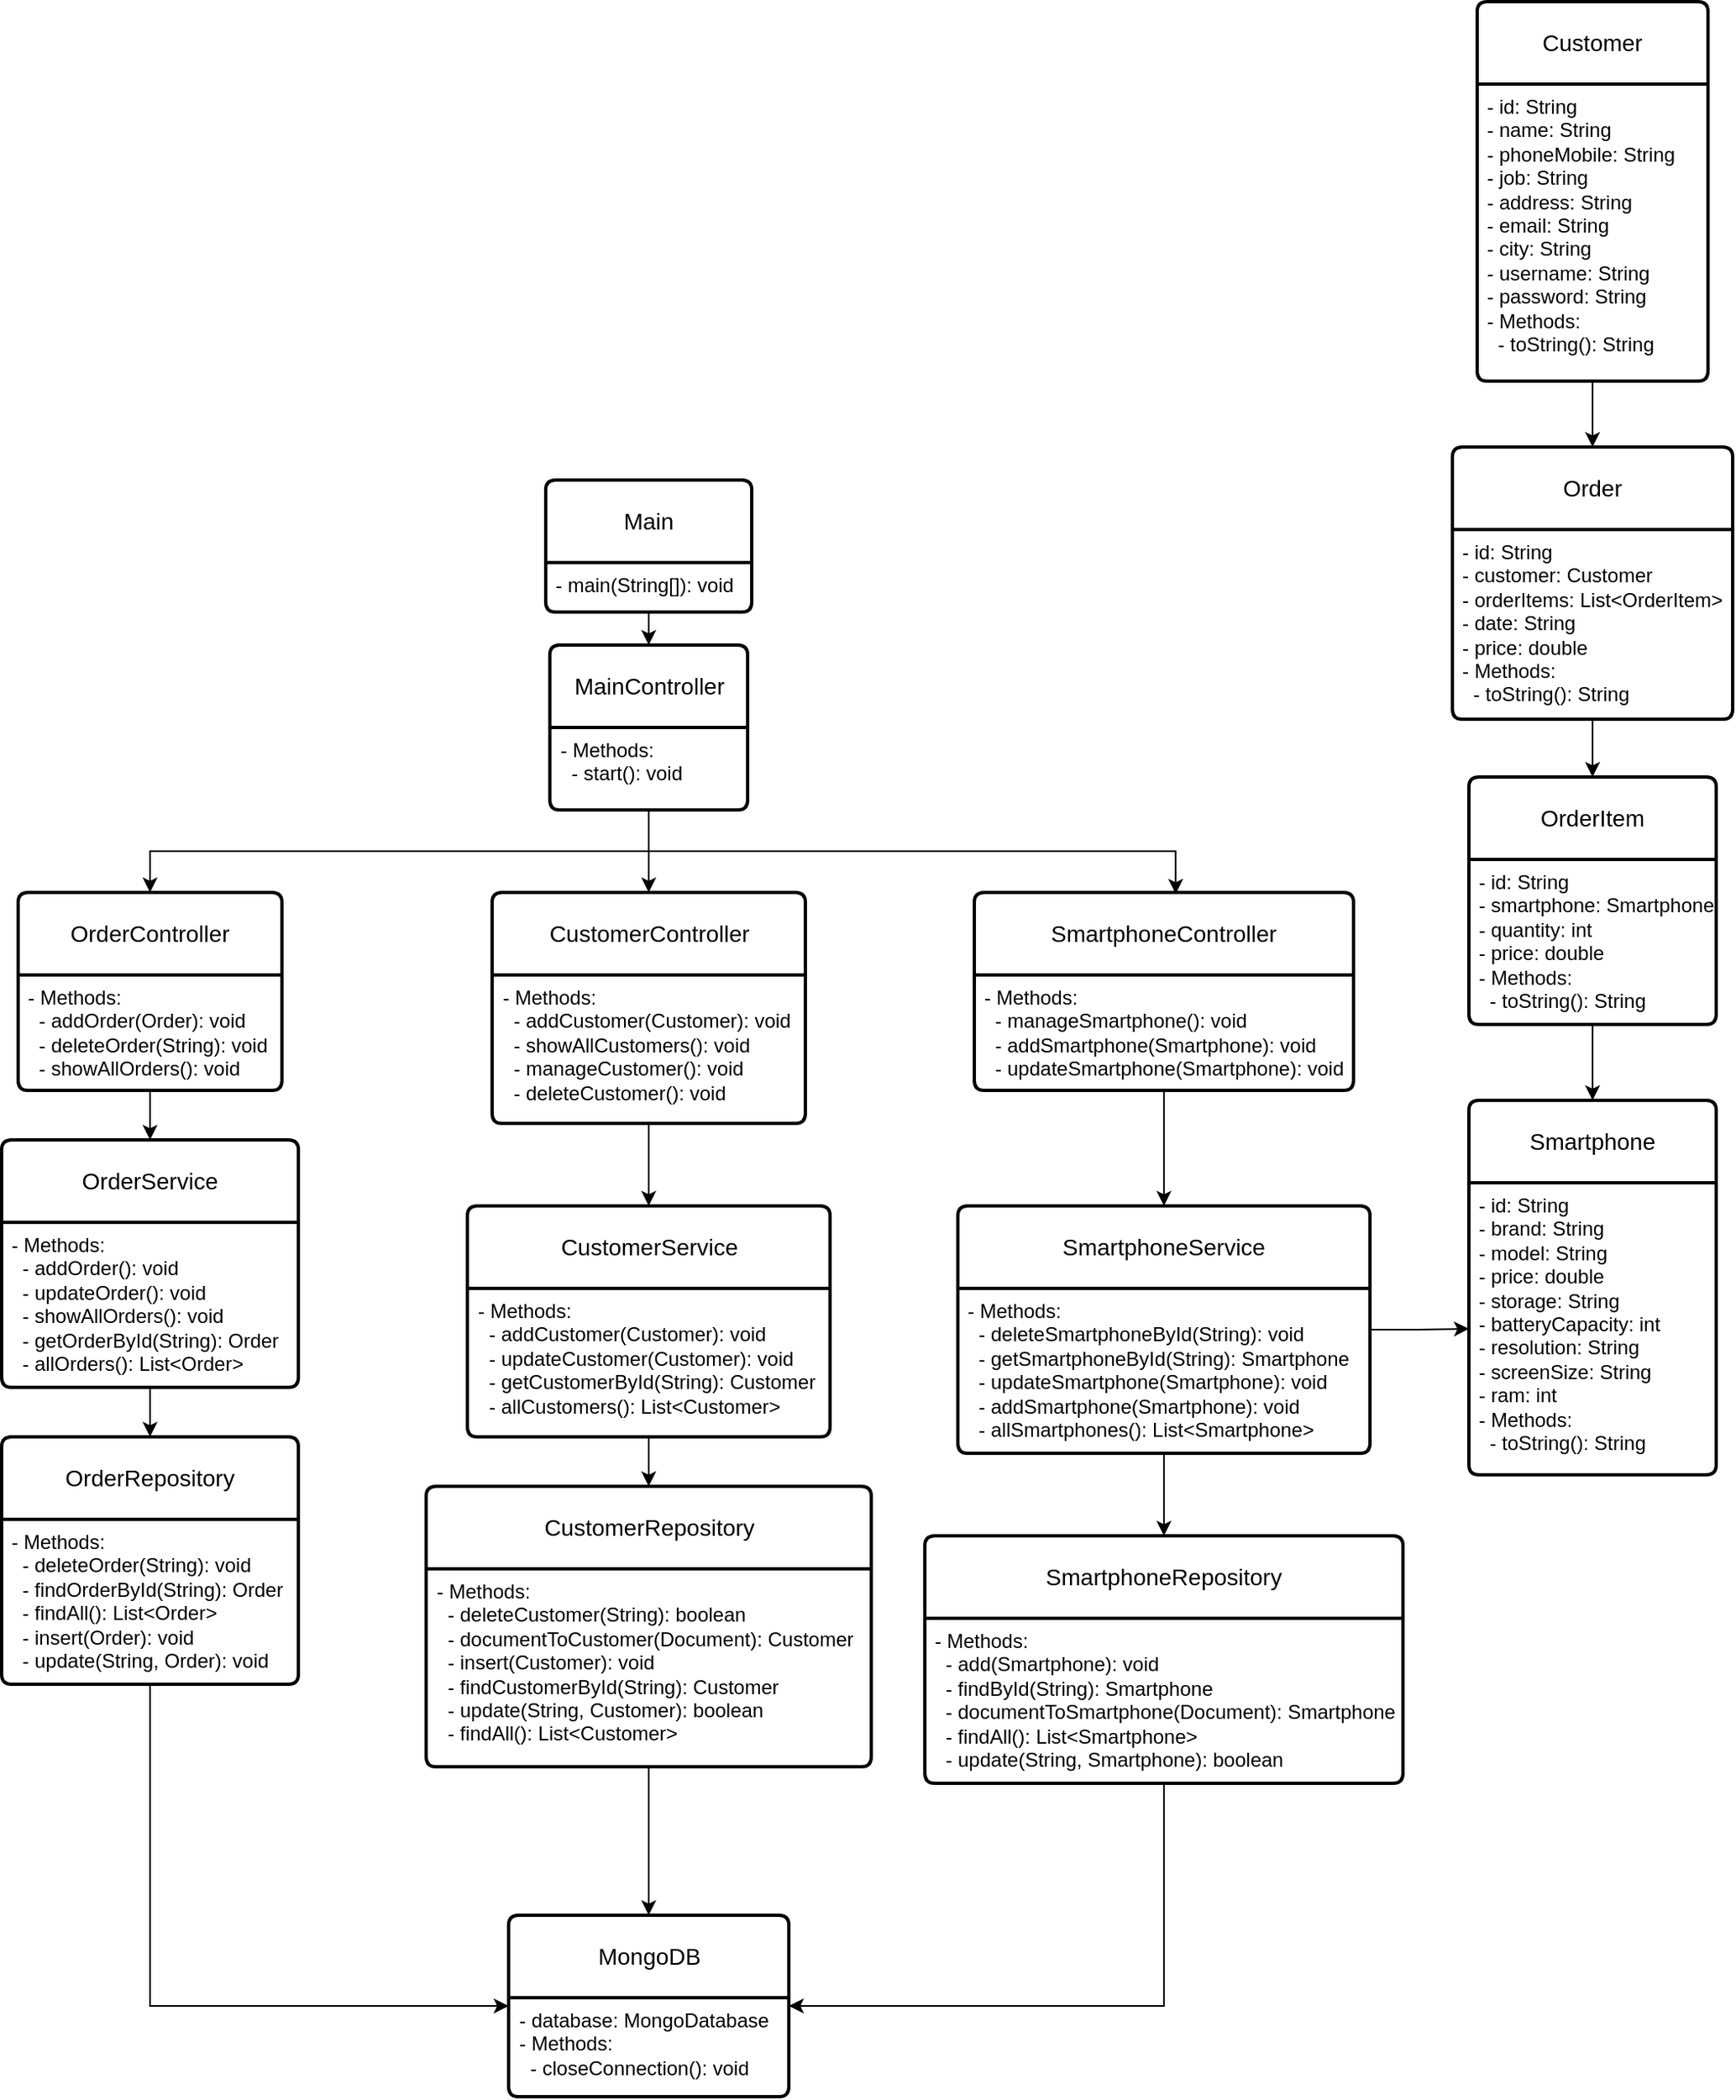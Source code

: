 <mxfile version="26.0.11">
  <diagram name="Page-1" id="pRMen_kfYpo-IQk9Pl99">
    <mxGraphModel dx="2430" dy="2493" grid="1" gridSize="10" guides="1" tooltips="1" connect="1" arrows="1" fold="1" page="1" pageScale="1" pageWidth="850" pageHeight="1100" math="0" shadow="0">
      <root>
        <mxCell id="0" />
        <mxCell id="1" parent="0" />
        <mxCell id="O6OngiWErMgS7959sYpe-64" style="edgeStyle=orthogonalEdgeStyle;rounded=0;orthogonalLoop=1;jettySize=auto;html=1;exitX=0.5;exitY=1;exitDx=0;exitDy=0;" edge="1" parent="1" source="O6OngiWErMgS7959sYpe-24" target="O6OngiWErMgS7959sYpe-59">
          <mxGeometry relative="1" as="geometry" />
        </mxCell>
        <mxCell id="O6OngiWErMgS7959sYpe-24" value="&lt;span data-teams=&quot;true&quot;&gt;Main&lt;br&gt;&lt;/span&gt;" style="swimlane;childLayout=stackLayout;horizontal=1;startSize=50;horizontalStack=0;rounded=1;fontSize=14;fontStyle=0;strokeWidth=2;resizeParent=0;resizeLast=1;shadow=0;dashed=0;align=center;arcSize=4;whiteSpace=wrap;html=1;" vertex="1" parent="1">
          <mxGeometry x="200" y="-190" width="125" height="80" as="geometry" />
        </mxCell>
        <mxCell id="O6OngiWErMgS7959sYpe-25" value="&lt;span data-teams=&quot;true&quot;&gt;- main(String[]): void&lt;/span&gt;" style="align=left;strokeColor=none;fillColor=none;spacingLeft=4;fontSize=12;verticalAlign=top;resizable=0;rotatable=0;part=1;html=1;" vertex="1" parent="O6OngiWErMgS7959sYpe-24">
          <mxGeometry y="50" width="125" height="30" as="geometry" />
        </mxCell>
        <mxCell id="O6OngiWErMgS7959sYpe-26" value="&lt;span data-teams=&quot;true&quot;&gt;Customer&lt;/span&gt;" style="swimlane;childLayout=stackLayout;horizontal=1;startSize=50;horizontalStack=0;rounded=1;fontSize=14;fontStyle=0;strokeWidth=2;resizeParent=0;resizeLast=1;shadow=0;dashed=0;align=center;arcSize=4;whiteSpace=wrap;html=1;" vertex="1" parent="1">
          <mxGeometry x="765" y="-480" width="140" height="230" as="geometry" />
        </mxCell>
        <mxCell id="O6OngiWErMgS7959sYpe-27" value="- id: String&lt;br&gt;- name: String&lt;br&gt;- phoneMobile: String&lt;br&gt;- job: String&lt;br&gt;- address: String&lt;br&gt;- email: String&lt;br&gt;- city: String&lt;br&gt;- username: String&lt;br&gt;- password: String&lt;br&gt;- Methods:&lt;br&gt;&amp;nbsp; - toString(): String" style="align=left;strokeColor=none;fillColor=none;spacingLeft=4;fontSize=12;verticalAlign=top;resizable=0;rotatable=0;part=1;html=1;" vertex="1" parent="O6OngiWErMgS7959sYpe-26">
          <mxGeometry y="50" width="140" height="180" as="geometry" />
        </mxCell>
        <mxCell id="O6OngiWErMgS7959sYpe-28" value="Smartphone" style="swimlane;childLayout=stackLayout;horizontal=1;startSize=50;horizontalStack=0;rounded=1;fontSize=14;fontStyle=0;strokeWidth=2;resizeParent=0;resizeLast=1;shadow=0;dashed=0;align=center;arcSize=4;whiteSpace=wrap;html=1;" vertex="1" parent="1">
          <mxGeometry x="760" y="186" width="150" height="227" as="geometry" />
        </mxCell>
        <mxCell id="O6OngiWErMgS7959sYpe-29" value="- id: String&lt;br&gt;- brand: String&lt;br&gt;- model: String&lt;br&gt;- price: double&lt;br&gt;- storage: String&lt;br&gt;- batteryCapacity: int&lt;br&gt;- resolution: String&lt;br&gt;- screenSize: String&lt;br&gt;- ram: int&lt;br&gt;- Methods:&lt;br&gt;&amp;nbsp; - toString(): String" style="align=left;strokeColor=none;fillColor=none;spacingLeft=4;fontSize=12;verticalAlign=top;resizable=0;rotatable=0;part=1;html=1;" vertex="1" parent="O6OngiWErMgS7959sYpe-28">
          <mxGeometry y="50" width="150" height="177" as="geometry" />
        </mxCell>
        <mxCell id="O6OngiWErMgS7959sYpe-30" value="Order" style="swimlane;childLayout=stackLayout;horizontal=1;startSize=50;horizontalStack=0;rounded=1;fontSize=14;fontStyle=0;strokeWidth=2;resizeParent=0;resizeLast=1;shadow=0;dashed=0;align=center;arcSize=4;whiteSpace=wrap;html=1;" vertex="1" parent="1">
          <mxGeometry x="750" y="-210" width="170" height="165" as="geometry" />
        </mxCell>
        <mxCell id="O6OngiWErMgS7959sYpe-31" value="- id: String&lt;br&gt;- customer: Customer&lt;br&gt;- orderItems: List&amp;lt;OrderItem&amp;gt;&lt;br&gt;- date: String&lt;br&gt;- price: double&lt;br&gt;- Methods:&lt;br&gt;&amp;nbsp; - toString(): String" style="align=left;strokeColor=none;fillColor=none;spacingLeft=4;fontSize=12;verticalAlign=top;resizable=0;rotatable=0;part=1;html=1;" vertex="1" parent="O6OngiWErMgS7959sYpe-30">
          <mxGeometry y="50" width="170" height="115" as="geometry" />
        </mxCell>
        <mxCell id="O6OngiWErMgS7959sYpe-35" value="OrderService" style="swimlane;childLayout=stackLayout;horizontal=1;startSize=50;horizontalStack=0;rounded=1;fontSize=14;fontStyle=0;strokeWidth=2;resizeParent=0;resizeLast=1;shadow=0;dashed=0;align=center;arcSize=4;whiteSpace=wrap;html=1;" vertex="1" parent="1">
          <mxGeometry x="-130" y="210" width="180" height="150" as="geometry" />
        </mxCell>
        <mxCell id="O6OngiWErMgS7959sYpe-36" value="- Methods:&lt;br&gt;&amp;nbsp; - addOrder(): void&lt;br&gt;&amp;nbsp; - updateOrder(): void&lt;br&gt;&amp;nbsp; - showAllOrders(): void&lt;br&gt;&amp;nbsp; - getOrderById(String): Order&lt;br&gt;&amp;nbsp; - allOrders(): List&amp;lt;Order&amp;gt;" style="align=left;strokeColor=none;fillColor=none;spacingLeft=4;fontSize=12;verticalAlign=top;resizable=0;rotatable=0;part=1;html=1;" vertex="1" parent="O6OngiWErMgS7959sYpe-35">
          <mxGeometry y="50" width="180" height="100" as="geometry" />
        </mxCell>
        <mxCell id="O6OngiWErMgS7959sYpe-38" value="CustomerService" style="swimlane;childLayout=stackLayout;horizontal=1;startSize=50;horizontalStack=0;rounded=1;fontSize=14;fontStyle=0;strokeWidth=2;resizeParent=0;resizeLast=1;shadow=0;dashed=0;align=center;arcSize=4;whiteSpace=wrap;html=1;" vertex="1" parent="1">
          <mxGeometry x="152.5" y="250" width="220" height="140" as="geometry" />
        </mxCell>
        <mxCell id="O6OngiWErMgS7959sYpe-39" value="- Methods:&lt;br&gt;&amp;nbsp; - addCustomer(Customer): void&lt;br&gt;&amp;nbsp; - updateCustomer(Customer): void&lt;br&gt;&amp;nbsp; - getCustomerById(String): Customer&lt;br&gt;&amp;nbsp; - allCustomers(): List&amp;lt;Customer&amp;gt;" style="align=left;strokeColor=none;fillColor=none;spacingLeft=4;fontSize=12;verticalAlign=top;resizable=0;rotatable=0;part=1;html=1;" vertex="1" parent="O6OngiWErMgS7959sYpe-38">
          <mxGeometry y="50" width="220" height="90" as="geometry" />
        </mxCell>
        <mxCell id="O6OngiWErMgS7959sYpe-42" value="SmartphoneService" style="swimlane;childLayout=stackLayout;horizontal=1;startSize=50;horizontalStack=0;rounded=1;fontSize=14;fontStyle=0;strokeWidth=2;resizeParent=0;resizeLast=1;shadow=0;dashed=0;align=center;arcSize=4;whiteSpace=wrap;html=1;" vertex="1" parent="1">
          <mxGeometry x="450" y="250" width="250" height="150" as="geometry" />
        </mxCell>
        <mxCell id="O6OngiWErMgS7959sYpe-43" value="- Methods:&lt;br&gt;&amp;nbsp; - deleteSmartphoneById(String): void&lt;br&gt;&amp;nbsp; - getSmartphoneById(String): Smartphone&lt;br&gt;&amp;nbsp; - updateSmartphone(Smartphone): void&lt;br&gt;&amp;nbsp; - addSmartphone(Smartphone): void&lt;br&gt;&amp;nbsp; - allSmartphones(): List&amp;lt;Smartphone&amp;gt;" style="align=left;strokeColor=none;fillColor=none;spacingLeft=4;fontSize=12;verticalAlign=top;resizable=0;rotatable=0;part=1;html=1;" vertex="1" parent="O6OngiWErMgS7959sYpe-42">
          <mxGeometry y="50" width="250" height="100" as="geometry" />
        </mxCell>
        <mxCell id="O6OngiWErMgS7959sYpe-44" value="OrderController" style="swimlane;childLayout=stackLayout;horizontal=1;startSize=50;horizontalStack=0;rounded=1;fontSize=14;fontStyle=0;strokeWidth=2;resizeParent=0;resizeLast=1;shadow=0;dashed=0;align=center;arcSize=4;whiteSpace=wrap;html=1;" vertex="1" parent="1">
          <mxGeometry x="-120" y="60" width="160" height="120" as="geometry" />
        </mxCell>
        <mxCell id="O6OngiWErMgS7959sYpe-45" value="- Methods:&lt;br&gt;&amp;nbsp; - addOrder(Order): void&lt;br&gt;&amp;nbsp; - deleteOrder(String): void&lt;br&gt;&amp;nbsp; - showAllOrders(): void" style="align=left;strokeColor=none;fillColor=none;spacingLeft=4;fontSize=12;verticalAlign=top;resizable=0;rotatable=0;part=1;html=1;" vertex="1" parent="O6OngiWErMgS7959sYpe-44">
          <mxGeometry y="50" width="160" height="70" as="geometry" />
        </mxCell>
        <mxCell id="O6OngiWErMgS7959sYpe-46" value="CustomerController" style="swimlane;childLayout=stackLayout;horizontal=1;startSize=50;horizontalStack=0;rounded=1;fontSize=14;fontStyle=0;strokeWidth=2;resizeParent=0;resizeLast=1;shadow=0;dashed=0;align=center;arcSize=4;whiteSpace=wrap;html=1;" vertex="1" parent="1">
          <mxGeometry x="167.5" y="60" width="190" height="140" as="geometry" />
        </mxCell>
        <mxCell id="O6OngiWErMgS7959sYpe-47" value="- Methods:&lt;br&gt;&amp;nbsp; - addCustomer(Customer): void&lt;br&gt;&amp;nbsp; - showAllCustomers(): void&lt;br&gt;&amp;nbsp; - manageCustomer(): void&lt;br&gt;&amp;nbsp; - deleteCustomer(): void" style="align=left;strokeColor=none;fillColor=none;spacingLeft=4;fontSize=12;verticalAlign=top;resizable=0;rotatable=0;part=1;html=1;" vertex="1" parent="O6OngiWErMgS7959sYpe-46">
          <mxGeometry y="50" width="190" height="90" as="geometry" />
        </mxCell>
        <mxCell id="O6OngiWErMgS7959sYpe-48" value="SmartphoneController" style="swimlane;childLayout=stackLayout;horizontal=1;startSize=50;horizontalStack=0;rounded=1;fontSize=14;fontStyle=0;strokeWidth=2;resizeParent=0;resizeLast=1;shadow=0;dashed=0;align=center;arcSize=4;whiteSpace=wrap;html=1;" vertex="1" parent="1">
          <mxGeometry x="460" y="60" width="230" height="120" as="geometry" />
        </mxCell>
        <mxCell id="O6OngiWErMgS7959sYpe-49" value="- Methods:&lt;br&gt;&amp;nbsp; - manageSmartphone(): void&lt;br&gt;&amp;nbsp; - addSmartphone(Smartphone): void&lt;br&gt;&amp;nbsp; - updateSmartphone(Smartphone): void" style="align=left;strokeColor=none;fillColor=none;spacingLeft=4;fontSize=12;verticalAlign=top;resizable=0;rotatable=0;part=1;html=1;" vertex="1" parent="O6OngiWErMgS7959sYpe-48">
          <mxGeometry y="50" width="230" height="70" as="geometry" />
        </mxCell>
        <mxCell id="O6OngiWErMgS7959sYpe-51" value="MongoDB" style="swimlane;childLayout=stackLayout;horizontal=1;startSize=50;horizontalStack=0;rounded=1;fontSize=14;fontStyle=0;strokeWidth=2;resizeParent=0;resizeLast=1;shadow=0;dashed=0;align=center;arcSize=4;whiteSpace=wrap;html=1;" vertex="1" parent="1">
          <mxGeometry x="177.5" y="680" width="170" height="110" as="geometry" />
        </mxCell>
        <mxCell id="O6OngiWErMgS7959sYpe-52" value="- database: MongoDatabase&lt;br&gt;- Methods:&lt;br&gt;&amp;nbsp; - closeConnection(): void" style="align=left;strokeColor=none;fillColor=none;spacingLeft=4;fontSize=12;verticalAlign=top;resizable=0;rotatable=0;part=1;html=1;" vertex="1" parent="O6OngiWErMgS7959sYpe-51">
          <mxGeometry y="50" width="170" height="60" as="geometry" />
        </mxCell>
        <mxCell id="O6OngiWErMgS7959sYpe-83" style="edgeStyle=orthogonalEdgeStyle;rounded=0;orthogonalLoop=1;jettySize=auto;html=1;exitX=0.5;exitY=1;exitDx=0;exitDy=0;entryX=0.5;entryY=0;entryDx=0;entryDy=0;" edge="1" parent="1" source="O6OngiWErMgS7959sYpe-53" target="O6OngiWErMgS7959sYpe-51">
          <mxGeometry relative="1" as="geometry" />
        </mxCell>
        <mxCell id="O6OngiWErMgS7959sYpe-53" value="CustomerRepository" style="swimlane;childLayout=stackLayout;horizontal=1;startSize=50;horizontalStack=0;rounded=1;fontSize=14;fontStyle=0;strokeWidth=2;resizeParent=0;resizeLast=1;shadow=0;dashed=0;align=center;arcSize=4;whiteSpace=wrap;html=1;" vertex="1" parent="1">
          <mxGeometry x="127.5" y="420" width="270" height="170" as="geometry" />
        </mxCell>
        <mxCell id="O6OngiWErMgS7959sYpe-54" value="- Methods:&lt;br&gt;&amp;nbsp; - deleteCustomer(String): boolean&lt;br&gt;&amp;nbsp; - documentToCustomer(Document): Customer&lt;br&gt;&amp;nbsp; - insert(Customer): void&lt;br&gt;&amp;nbsp; - findCustomerById(String): Customer&lt;br&gt;&amp;nbsp; - update(String, Customer): boolean&lt;br&gt;&amp;nbsp; - findAll(): List&amp;lt;Customer&amp;gt;" style="align=left;strokeColor=none;fillColor=none;spacingLeft=4;fontSize=12;verticalAlign=top;resizable=0;rotatable=0;part=1;html=1;" vertex="1" parent="O6OngiWErMgS7959sYpe-53">
          <mxGeometry y="50" width="270" height="120" as="geometry" />
        </mxCell>
        <mxCell id="O6OngiWErMgS7959sYpe-55" value="OrderRepository" style="swimlane;childLayout=stackLayout;horizontal=1;startSize=50;horizontalStack=0;rounded=1;fontSize=14;fontStyle=0;strokeWidth=2;resizeParent=0;resizeLast=1;shadow=0;dashed=0;align=center;arcSize=4;whiteSpace=wrap;html=1;" vertex="1" parent="1">
          <mxGeometry x="-130" y="390" width="180" height="150" as="geometry" />
        </mxCell>
        <mxCell id="O6OngiWErMgS7959sYpe-56" value="- Methods:&lt;br&gt;&amp;nbsp; - deleteOrder(String): void&lt;br&gt;&amp;nbsp; - findOrderById(String): Order&lt;br&gt;&amp;nbsp; - findAll(): List&amp;lt;Order&amp;gt;&lt;br&gt;&amp;nbsp; - insert(Order): void&lt;br&gt;&amp;nbsp; - update(String, Order): void" style="align=left;strokeColor=none;fillColor=none;spacingLeft=4;fontSize=12;verticalAlign=top;resizable=0;rotatable=0;part=1;html=1;" vertex="1" parent="O6OngiWErMgS7959sYpe-55">
          <mxGeometry y="50" width="180" height="100" as="geometry" />
        </mxCell>
        <mxCell id="O6OngiWErMgS7959sYpe-57" value="SmartphoneRepository" style="swimlane;childLayout=stackLayout;horizontal=1;startSize=50;horizontalStack=0;rounded=1;fontSize=14;fontStyle=0;strokeWidth=2;resizeParent=0;resizeLast=1;shadow=0;dashed=0;align=center;arcSize=4;whiteSpace=wrap;html=1;" vertex="1" parent="1">
          <mxGeometry x="430" y="450" width="290" height="150" as="geometry" />
        </mxCell>
        <mxCell id="O6OngiWErMgS7959sYpe-58" value="- Methods:&lt;br&gt;&amp;nbsp; - add(Smartphone): void&lt;br&gt;&amp;nbsp; - findById(String): Smartphone&lt;br&gt;&amp;nbsp; - documentToSmartphone(Document): Smartphone&lt;br&gt;&amp;nbsp; - findAll(): List&amp;lt;Smartphone&amp;gt;&lt;br&gt;&amp;nbsp; - update(String, Smartphone): boolean" style="align=left;strokeColor=none;fillColor=none;spacingLeft=4;fontSize=12;verticalAlign=top;resizable=0;rotatable=0;part=1;html=1;" vertex="1" parent="O6OngiWErMgS7959sYpe-57">
          <mxGeometry y="50" width="290" height="100" as="geometry" />
        </mxCell>
        <mxCell id="O6OngiWErMgS7959sYpe-65" style="edgeStyle=orthogonalEdgeStyle;rounded=0;orthogonalLoop=1;jettySize=auto;html=1;exitX=0.5;exitY=1;exitDx=0;exitDy=0;entryX=0.5;entryY=0;entryDx=0;entryDy=0;" edge="1" parent="1" source="O6OngiWErMgS7959sYpe-59" target="O6OngiWErMgS7959sYpe-46">
          <mxGeometry relative="1" as="geometry" />
        </mxCell>
        <mxCell id="O6OngiWErMgS7959sYpe-66" style="edgeStyle=orthogonalEdgeStyle;rounded=0;orthogonalLoop=1;jettySize=auto;html=1;exitX=0.5;exitY=1;exitDx=0;exitDy=0;entryX=0.5;entryY=0;entryDx=0;entryDy=0;" edge="1" parent="1" source="O6OngiWErMgS7959sYpe-59" target="O6OngiWErMgS7959sYpe-44">
          <mxGeometry relative="1" as="geometry" />
        </mxCell>
        <mxCell id="O6OngiWErMgS7959sYpe-59" value="MainController" style="swimlane;childLayout=stackLayout;horizontal=1;startSize=50;horizontalStack=0;rounded=1;fontSize=14;fontStyle=0;strokeWidth=2;resizeParent=0;resizeLast=1;shadow=0;dashed=0;align=center;arcSize=4;whiteSpace=wrap;html=1;" vertex="1" parent="1">
          <mxGeometry x="202.5" y="-90" width="120" height="100" as="geometry" />
        </mxCell>
        <mxCell id="O6OngiWErMgS7959sYpe-60" value="- Methods:&lt;br&gt;&amp;nbsp; - start(): void" style="align=left;strokeColor=none;fillColor=none;spacingLeft=4;fontSize=12;verticalAlign=top;resizable=0;rotatable=0;part=1;html=1;" vertex="1" parent="O6OngiWErMgS7959sYpe-59">
          <mxGeometry y="50" width="120" height="50" as="geometry" />
        </mxCell>
        <mxCell id="O6OngiWErMgS7959sYpe-32" value="OrderItem" style="swimlane;childLayout=stackLayout;horizontal=1;startSize=50;horizontalStack=0;rounded=1;fontSize=14;fontStyle=0;strokeWidth=2;resizeParent=0;resizeLast=1;shadow=0;dashed=0;align=center;arcSize=4;whiteSpace=wrap;html=1;" vertex="1" parent="1">
          <mxGeometry x="760" y="-10" width="150" height="150" as="geometry" />
        </mxCell>
        <mxCell id="O6OngiWErMgS7959sYpe-33" value="- id: String&lt;br&gt;- smartphone: Smartphone&lt;br&gt;- quantity: int&lt;br&gt;- price: double&lt;br&gt;- Methods:&lt;br&gt;&amp;nbsp; - toString(): String" style="align=left;strokeColor=none;fillColor=none;spacingLeft=4;fontSize=12;verticalAlign=top;resizable=0;rotatable=0;part=1;html=1;" vertex="1" parent="O6OngiWErMgS7959sYpe-32">
          <mxGeometry y="50" width="150" height="100" as="geometry" />
        </mxCell>
        <mxCell id="O6OngiWErMgS7959sYpe-67" style="edgeStyle=orthogonalEdgeStyle;rounded=0;orthogonalLoop=1;jettySize=auto;html=1;exitX=0.5;exitY=1;exitDx=0;exitDy=0;entryX=0.531;entryY=0.007;entryDx=0;entryDy=0;entryPerimeter=0;" edge="1" parent="1" source="O6OngiWErMgS7959sYpe-60" target="O6OngiWErMgS7959sYpe-48">
          <mxGeometry relative="1" as="geometry">
            <mxPoint x="570" y="70" as="targetPoint" />
          </mxGeometry>
        </mxCell>
        <mxCell id="O6OngiWErMgS7959sYpe-68" style="edgeStyle=orthogonalEdgeStyle;rounded=0;orthogonalLoop=1;jettySize=auto;html=1;exitX=0.5;exitY=1;exitDx=0;exitDy=0;entryX=0.5;entryY=0;entryDx=0;entryDy=0;" edge="1" parent="1" source="O6OngiWErMgS7959sYpe-45" target="O6OngiWErMgS7959sYpe-35">
          <mxGeometry relative="1" as="geometry" />
        </mxCell>
        <mxCell id="O6OngiWErMgS7959sYpe-69" style="edgeStyle=orthogonalEdgeStyle;rounded=0;orthogonalLoop=1;jettySize=auto;html=1;exitX=0.5;exitY=1;exitDx=0;exitDy=0;entryX=0.5;entryY=0;entryDx=0;entryDy=0;" edge="1" parent="1" source="O6OngiWErMgS7959sYpe-36" target="O6OngiWErMgS7959sYpe-55">
          <mxGeometry relative="1" as="geometry" />
        </mxCell>
        <mxCell id="O6OngiWErMgS7959sYpe-71" style="edgeStyle=orthogonalEdgeStyle;rounded=0;orthogonalLoop=1;jettySize=auto;html=1;exitX=0.5;exitY=1;exitDx=0;exitDy=0;entryX=0;entryY=0.5;entryDx=0;entryDy=0;" edge="1" parent="1" source="O6OngiWErMgS7959sYpe-56" target="O6OngiWErMgS7959sYpe-51">
          <mxGeometry relative="1" as="geometry" />
        </mxCell>
        <mxCell id="O6OngiWErMgS7959sYpe-79" style="edgeStyle=orthogonalEdgeStyle;rounded=0;orthogonalLoop=1;jettySize=auto;html=1;exitX=0.5;exitY=1;exitDx=0;exitDy=0;entryX=0.5;entryY=0;entryDx=0;entryDy=0;" edge="1" parent="1" source="O6OngiWErMgS7959sYpe-47" target="O6OngiWErMgS7959sYpe-38">
          <mxGeometry relative="1" as="geometry" />
        </mxCell>
        <mxCell id="O6OngiWErMgS7959sYpe-80" style="edgeStyle=orthogonalEdgeStyle;rounded=0;orthogonalLoop=1;jettySize=auto;html=1;exitX=0.5;exitY=1;exitDx=0;exitDy=0;entryX=0.5;entryY=0;entryDx=0;entryDy=0;" edge="1" parent="1" source="O6OngiWErMgS7959sYpe-49" target="O6OngiWErMgS7959sYpe-42">
          <mxGeometry relative="1" as="geometry" />
        </mxCell>
        <mxCell id="O6OngiWErMgS7959sYpe-81" style="edgeStyle=orthogonalEdgeStyle;rounded=0;orthogonalLoop=1;jettySize=auto;html=1;exitX=0.5;exitY=1;exitDx=0;exitDy=0;entryX=0.5;entryY=0;entryDx=0;entryDy=0;" edge="1" parent="1" source="O6OngiWErMgS7959sYpe-43" target="O6OngiWErMgS7959sYpe-57">
          <mxGeometry relative="1" as="geometry" />
        </mxCell>
        <mxCell id="O6OngiWErMgS7959sYpe-82" style="edgeStyle=orthogonalEdgeStyle;rounded=0;orthogonalLoop=1;jettySize=auto;html=1;exitX=0.5;exitY=1;exitDx=0;exitDy=0;entryX=0.5;entryY=0;entryDx=0;entryDy=0;" edge="1" parent="1" source="O6OngiWErMgS7959sYpe-39" target="O6OngiWErMgS7959sYpe-53">
          <mxGeometry relative="1" as="geometry" />
        </mxCell>
        <mxCell id="O6OngiWErMgS7959sYpe-84" style="edgeStyle=orthogonalEdgeStyle;rounded=0;orthogonalLoop=1;jettySize=auto;html=1;exitX=0.5;exitY=1;exitDx=0;exitDy=0;entryX=1;entryY=0.5;entryDx=0;entryDy=0;" edge="1" parent="1" source="O6OngiWErMgS7959sYpe-58" target="O6OngiWErMgS7959sYpe-51">
          <mxGeometry relative="1" as="geometry" />
        </mxCell>
        <mxCell id="O6OngiWErMgS7959sYpe-86" style="edgeStyle=orthogonalEdgeStyle;rounded=0;orthogonalLoop=1;jettySize=auto;html=1;exitX=0.5;exitY=1;exitDx=0;exitDy=0;entryX=0.5;entryY=0;entryDx=0;entryDy=0;" edge="1" parent="1" source="O6OngiWErMgS7959sYpe-33" target="O6OngiWErMgS7959sYpe-28">
          <mxGeometry relative="1" as="geometry" />
        </mxCell>
        <mxCell id="O6OngiWErMgS7959sYpe-87" style="edgeStyle=orthogonalEdgeStyle;rounded=0;orthogonalLoop=1;jettySize=auto;html=1;exitX=1;exitY=0.25;exitDx=0;exitDy=0;entryX=0;entryY=0.5;entryDx=0;entryDy=0;" edge="1" parent="1" source="O6OngiWErMgS7959sYpe-43" target="O6OngiWErMgS7959sYpe-29">
          <mxGeometry relative="1" as="geometry" />
        </mxCell>
        <mxCell id="O6OngiWErMgS7959sYpe-89" style="edgeStyle=orthogonalEdgeStyle;rounded=0;orthogonalLoop=1;jettySize=auto;html=1;exitX=0.5;exitY=1;exitDx=0;exitDy=0;entryX=0.5;entryY=0;entryDx=0;entryDy=0;" edge="1" parent="1" source="O6OngiWErMgS7959sYpe-27" target="O6OngiWErMgS7959sYpe-30">
          <mxGeometry relative="1" as="geometry" />
        </mxCell>
        <mxCell id="O6OngiWErMgS7959sYpe-90" style="edgeStyle=orthogonalEdgeStyle;rounded=0;orthogonalLoop=1;jettySize=auto;html=1;exitX=0.5;exitY=1;exitDx=0;exitDy=0;entryX=0.5;entryY=0;entryDx=0;entryDy=0;" edge="1" parent="1" source="O6OngiWErMgS7959sYpe-31" target="O6OngiWErMgS7959sYpe-32">
          <mxGeometry relative="1" as="geometry" />
        </mxCell>
      </root>
    </mxGraphModel>
  </diagram>
</mxfile>
